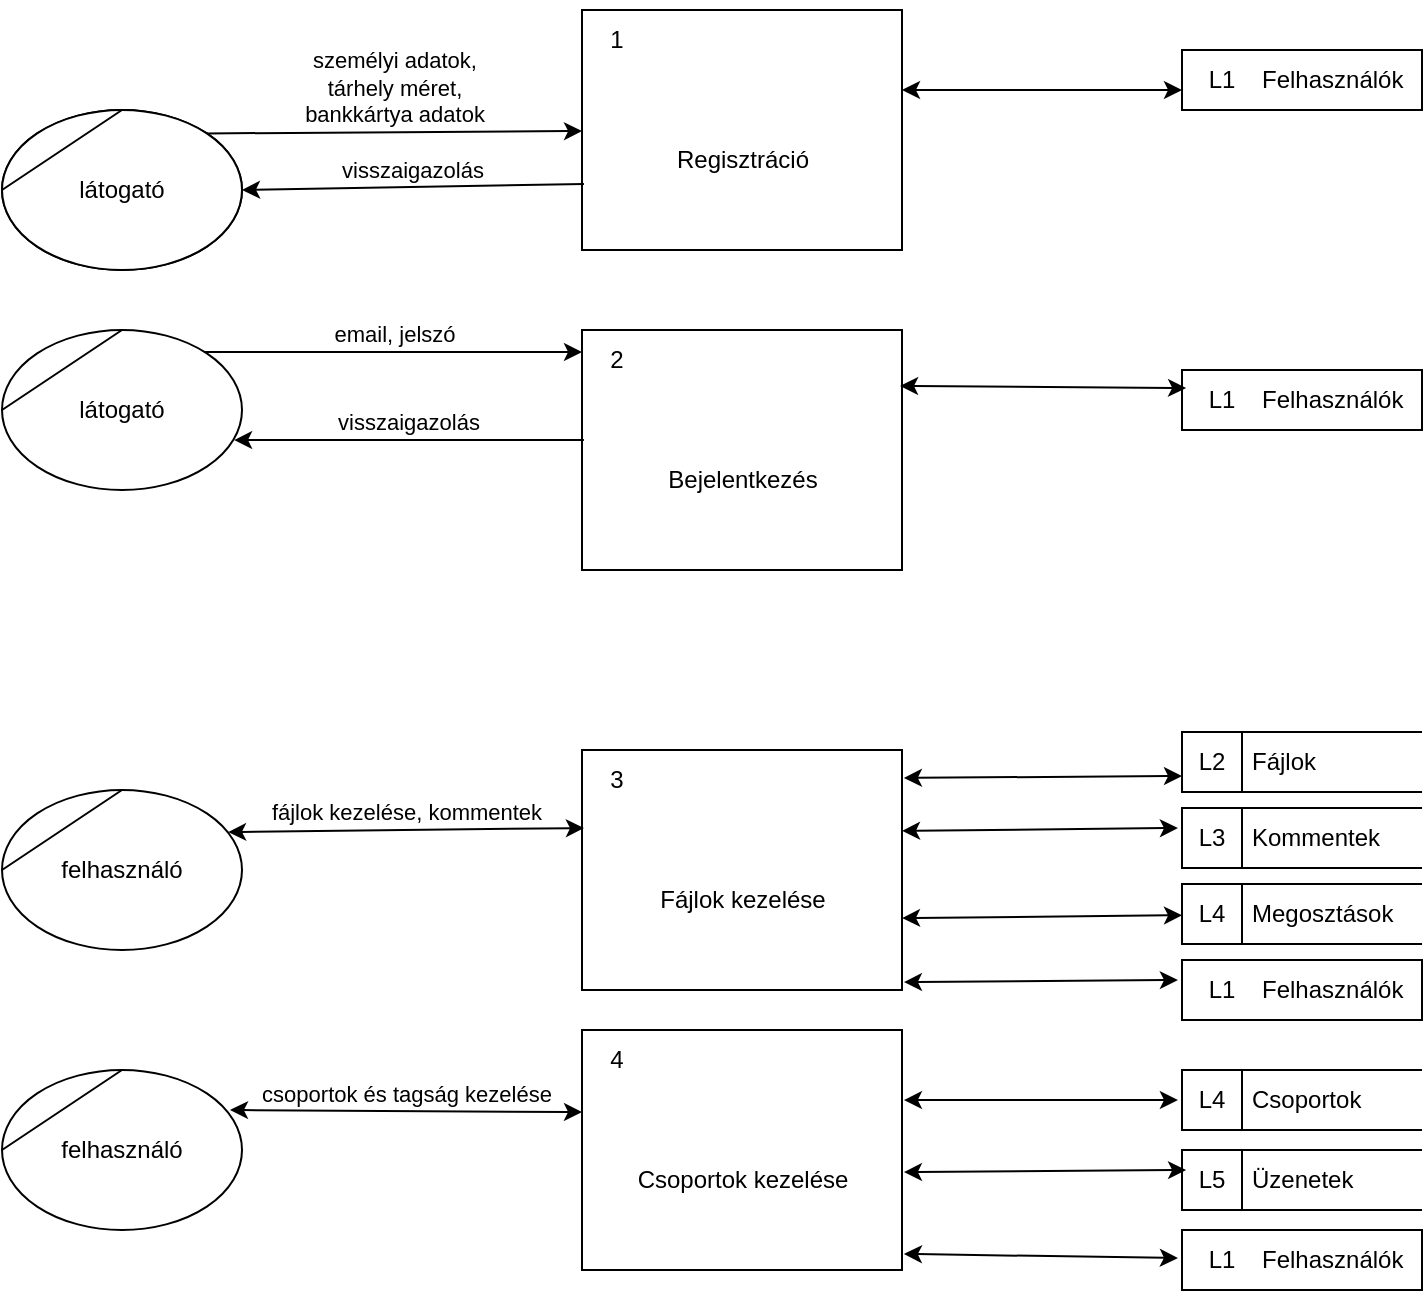 <mxfile version="20.8.20"><diagram name="Page-1" id="5MstzBTQBk5X5ulnRi4z"><mxGraphModel dx="1434" dy="795" grid="1" gridSize="10" guides="1" tooltips="1" connect="1" arrows="1" fold="1" page="1" pageScale="1" pageWidth="850" pageHeight="1100" math="0" shadow="0"><root><mxCell id="0"/><mxCell id="1" parent="0"/><mxCell id="oCixtssBKBC1Yn8-zzUK-3" value="Regisztráció" style="html=1;dashed=0;whitespace=wrap;shape=mxgraph.dfd.process;align=center;container=1;collapsible=0;spacingTop=30;" vertex="1" parent="1"><mxGeometry x="340" y="20" width="160" height="120" as="geometry"/></mxCell><mxCell id="oCixtssBKBC1Yn8-zzUK-4" value="1" style="text;html=1;strokeColor=none;fillColor=none;align=center;verticalAlign=middle;whiteSpace=wrap;rounded=0;movable=0;resizable=0;rotatable=0;cloneable=0;deletable=0;connectable=0;allowArrows=0;pointerEvents=1;" vertex="1" parent="oCixtssBKBC1Yn8-zzUK-3"><mxGeometry width="35" height="30" as="geometry"/></mxCell><mxCell id="oCixtssBKBC1Yn8-zzUK-5" value="" style="text;html=1;strokeColor=none;fillColor=none;align=left;verticalAlign=middle;whiteSpace=wrap;rounded=0;movable=0;resizable=0;connectable=0;allowArrows=0;rotatable=0;cloneable=0;deletable=0;spacingLeft=6;autosize=1;resizeWidth=0;" vertex="1" parent="oCixtssBKBC1Yn8-zzUK-3"><mxGeometry x="35" y="-5" width="50" height="40" as="geometry"/></mxCell><mxCell id="oCixtssBKBC1Yn8-zzUK-7" value="Bejelentkezés" style="html=1;dashed=0;whitespace=wrap;shape=mxgraph.dfd.process;align=center;container=1;collapsible=0;spacingTop=30;" vertex="1" parent="1"><mxGeometry x="340" y="180" width="160" height="120" as="geometry"/></mxCell><mxCell id="oCixtssBKBC1Yn8-zzUK-8" value="2" style="text;html=1;strokeColor=none;fillColor=none;align=center;verticalAlign=middle;whiteSpace=wrap;rounded=0;movable=0;resizable=0;rotatable=0;cloneable=0;deletable=0;connectable=0;allowArrows=0;pointerEvents=1;" vertex="1" parent="oCixtssBKBC1Yn8-zzUK-7"><mxGeometry width="35" height="30" as="geometry"/></mxCell><mxCell id="oCixtssBKBC1Yn8-zzUK-9" value="" style="text;html=1;strokeColor=none;fillColor=none;align=left;verticalAlign=middle;whiteSpace=wrap;rounded=0;movable=0;resizable=0;connectable=0;allowArrows=0;rotatable=0;cloneable=0;deletable=0;spacingLeft=6;autosize=1;resizeWidth=0;" vertex="1" parent="oCixtssBKBC1Yn8-zzUK-7"><mxGeometry x="35" y="-5" width="50" height="40" as="geometry"/></mxCell><mxCell id="oCixtssBKBC1Yn8-zzUK-11" value="személyi adatok,&lt;br&gt;tárhely méret,&lt;br&gt;bankkártya adatok" style="endArrow=classic;html=1;rounded=0;verticalAlign=bottom;exitX=1;exitY=0;exitDx=0;exitDy=0;" edge="1" parent="1" source="oCixtssBKBC1Yn8-zzUK-2" target="oCixtssBKBC1Yn8-zzUK-3"><mxGeometry width="50" height="50" relative="1" as="geometry"><mxPoint x="290" y="390" as="sourcePoint"/><mxPoint x="410" y="390" as="targetPoint"/></mxGeometry></mxCell><mxCell id="oCixtssBKBC1Yn8-zzUK-13" value="" style="group" vertex="1" connectable="0" parent="1"><mxGeometry x="50" y="70" width="120" height="80" as="geometry"/></mxCell><mxCell id="oCixtssBKBC1Yn8-zzUK-2" value="látogató" style="ellipse;whiteSpace=wrap;html=1;" vertex="1" parent="oCixtssBKBC1Yn8-zzUK-13"><mxGeometry width="120" height="80" as="geometry"/></mxCell><mxCell id="oCixtssBKBC1Yn8-zzUK-12" value="látogató" style="shape=stencil(tZRtjoMgEIZPw98GJR6gYXfvQe10nZQCAbYft99RNKlW7GajiTGZeeXhnZGBCRka5YCVvGHig5VlwTm9Kb5NYhUc1DElr8qjOmhISojenuGGx9gz0DTgMbaq+GR8T9+0j5C1NYYgaE0YKU86wRQaWsvvCdZv/xhFjvgXiOB7kynLyq+/Y3fVNuBiI79j7OB+db/rgceOi61+3Grg4v9YISmTO9xCHlR9/vb2xxxnzYDW6AK8OfLTeZzO66ynzM5CnqyHBUsn1DqN9UITnWoH/kUY5Iu9PtVUzRY1jx4IGk22K9UioSs+44+uvFxl3bKX1nTZdE12iV8=);whiteSpace=wrap;html=1;" vertex="1" parent="oCixtssBKBC1Yn8-zzUK-13"><mxGeometry width="120" height="80" as="geometry"/></mxCell><mxCell id="oCixtssBKBC1Yn8-zzUK-14" value="visszaigazolás" style="endArrow=classic;html=1;rounded=0;verticalAlign=bottom;entryX=1;entryY=0.5;entryDx=0;entryDy=0;exitX=0.006;exitY=0.725;exitDx=0;exitDy=0;exitPerimeter=0;" edge="1" parent="1" source="oCixtssBKBC1Yn8-zzUK-3" target="oCixtssBKBC1Yn8-zzUK-12"><mxGeometry width="50" height="50" relative="1" as="geometry"><mxPoint x="170" y="260" as="sourcePoint"/><mxPoint x="290" y="260" as="targetPoint"/></mxGeometry></mxCell><mxCell id="oCixtssBKBC1Yn8-zzUK-15" value="látogató" style="shape=stencil(tZRtjoMgEIZPw98GJR6gYXfvQe10nZQCAbYft99RNKlW7GajiTGZeeXhnZGBCRka5YCVvGHig5VlwTm9Kb5NYhUc1DElr8qjOmhISojenuGGx9gz0DTgMbaq+GR8T9+0j5C1NYYgaE0YKU86wRQaWsvvCdZv/xhFjvgXiOB7kynLyq+/Y3fVNuBiI79j7OB+db/rgceOi61+3Grg4v9YISmTO9xCHlR9/vb2xxxnzYDW6AK8OfLTeZzO66ynzM5CnqyHBUsn1DqN9UITnWoH/kUY5Iu9PtVUzRY1jx4IGk22K9UioSs+44+uvFxl3bKX1nTZdE12iV8=);whiteSpace=wrap;html=1;" vertex="1" parent="1"><mxGeometry x="50" y="180" width="120" height="80" as="geometry"/></mxCell><mxCell id="oCixtssBKBC1Yn8-zzUK-16" value="email, jelszó" style="endArrow=classic;html=1;rounded=0;verticalAlign=bottom;exitX=0.842;exitY=0.138;exitDx=0;exitDy=0;exitPerimeter=0;" edge="1" parent="1" source="oCixtssBKBC1Yn8-zzUK-15"><mxGeometry width="50" height="50" relative="1" as="geometry"><mxPoint x="200" y="210" as="sourcePoint"/><mxPoint x="340" y="191" as="targetPoint"/></mxGeometry></mxCell><mxCell id="oCixtssBKBC1Yn8-zzUK-19" value="Felhasználók" style="html=1;dashed=0;whitespace=wrap;shape=mxgraph.dfd.dataStoreID2;align=left;spacingLeft=38;container=1;collapsible=0;" vertex="1" parent="1"><mxGeometry x="640" y="40" width="120" height="30" as="geometry"/></mxCell><mxCell id="oCixtssBKBC1Yn8-zzUK-20" value="L1" style="text;html=1;strokeColor=none;fillColor=none;align=center;verticalAlign=middle;whiteSpace=wrap;rounded=0;connectable=0;allowArrows=0;movable=0;resizable=0;rotatable=0;cloneable=0;deletable=0;" vertex="1" parent="oCixtssBKBC1Yn8-zzUK-19"><mxGeometry x="5" width="30" height="30" as="geometry"/></mxCell><mxCell id="oCixtssBKBC1Yn8-zzUK-21" value="" style="endArrow=classic;startArrow=classic;html=1;rounded=0;verticalAlign=bottom;" edge="1" parent="1"><mxGeometry width="50" height="50" relative="1" as="geometry"><mxPoint x="500" y="60" as="sourcePoint"/><mxPoint x="640" y="60" as="targetPoint"/><mxPoint as="offset"/></mxGeometry></mxCell><mxCell id="oCixtssBKBC1Yn8-zzUK-24" value="Felhasználók" style="html=1;dashed=0;whitespace=wrap;shape=mxgraph.dfd.dataStoreID2;align=left;spacingLeft=38;container=1;collapsible=0;" vertex="1" parent="1"><mxGeometry x="640" y="200" width="120" height="30" as="geometry"/></mxCell><mxCell id="oCixtssBKBC1Yn8-zzUK-25" value="L1" style="text;html=1;strokeColor=none;fillColor=none;align=center;verticalAlign=middle;whiteSpace=wrap;rounded=0;connectable=0;allowArrows=0;movable=0;resizable=0;rotatable=0;cloneable=0;deletable=0;" vertex="1" parent="oCixtssBKBC1Yn8-zzUK-24"><mxGeometry x="5" width="30" height="30" as="geometry"/></mxCell><mxCell id="oCixtssBKBC1Yn8-zzUK-26" value="" style="endArrow=classic;startArrow=classic;html=1;rounded=0;verticalAlign=bottom;exitX=0.994;exitY=0.233;exitDx=0;exitDy=0;exitPerimeter=0;entryX=0.017;entryY=0.3;entryDx=0;entryDy=0;entryPerimeter=0;" edge="1" parent="1" source="oCixtssBKBC1Yn8-zzUK-7" target="oCixtssBKBC1Yn8-zzUK-24"><mxGeometry width="50" height="50" relative="1" as="geometry"><mxPoint x="500" y="210" as="sourcePoint"/><mxPoint x="640" y="210" as="targetPoint"/><mxPoint as="offset"/></mxGeometry></mxCell><mxCell id="oCixtssBKBC1Yn8-zzUK-27" value="felhasználó" style="shape=stencil(tZRtjoMgEIZPw98GJR6gYXfvQe10nZQCAbYft99RNKlW7GajiTGZeeXhnZGBCRka5YCVvGHig5VlwTm9Kb5NYhUc1DElr8qjOmhISojenuGGx9gz0DTgMbaq+GR8T9+0j5C1NYYgaE0YKU86wRQaWsvvCdZv/xhFjvgXiOB7kynLyq+/Y3fVNuBiI79j7OB+db/rgceOi61+3Grg4v9YISmTO9xCHlR9/vb2xxxnzYDW6AK8OfLTeZzO66ynzM5CnqyHBUsn1DqN9UITnWoH/kUY5Iu9PtVUzRY1jx4IGk22K9UioSs+44+uvFxl3bKX1nTZdE12iV8=);whiteSpace=wrap;html=1;" vertex="1" parent="1"><mxGeometry x="50" y="410" width="120" height="80" as="geometry"/></mxCell><mxCell id="oCixtssBKBC1Yn8-zzUK-28" value="Fájlok kezelése" style="html=1;dashed=0;whitespace=wrap;shape=mxgraph.dfd.process;align=center;container=1;collapsible=0;spacingTop=30;" vertex="1" parent="1"><mxGeometry x="340" y="390" width="160" height="120" as="geometry"/></mxCell><mxCell id="oCixtssBKBC1Yn8-zzUK-29" value="3" style="text;html=1;strokeColor=none;fillColor=none;align=center;verticalAlign=middle;whiteSpace=wrap;rounded=0;movable=0;resizable=0;rotatable=0;cloneable=0;deletable=0;connectable=0;allowArrows=0;pointerEvents=1;" vertex="1" parent="oCixtssBKBC1Yn8-zzUK-28"><mxGeometry width="35" height="30" as="geometry"/></mxCell><mxCell id="oCixtssBKBC1Yn8-zzUK-30" value="" style="text;html=1;strokeColor=none;fillColor=none;align=left;verticalAlign=middle;whiteSpace=wrap;rounded=0;movable=0;resizable=0;connectable=0;allowArrows=0;rotatable=0;cloneable=0;deletable=0;spacingLeft=6;autosize=1;resizeWidth=0;" vertex="1" parent="oCixtssBKBC1Yn8-zzUK-28"><mxGeometry x="35" y="-5" width="50" height="40" as="geometry"/></mxCell><mxCell id="oCixtssBKBC1Yn8-zzUK-31" value="fájlok kezelése, kommentek" style="endArrow=classic;html=1;rounded=0;verticalAlign=bottom;exitX=0.942;exitY=0.263;exitDx=0;exitDy=0;exitPerimeter=0;entryX=0.006;entryY=0.325;entryDx=0;entryDy=0;entryPerimeter=0;startArrow=classic;startFill=1;" edge="1" parent="1" source="oCixtssBKBC1Yn8-zzUK-27" target="oCixtssBKBC1Yn8-zzUK-28"><mxGeometry x="0.0" width="50" height="50" relative="1" as="geometry"><mxPoint x="161" y="201" as="sourcePoint"/><mxPoint x="350" y="201" as="targetPoint"/><mxPoint as="offset"/></mxGeometry></mxCell><mxCell id="oCixtssBKBC1Yn8-zzUK-36" value="Fájlok" style="html=1;dashed=0;whitespace=wrap;shape=mxgraph.dfd.dataStoreID;align=left;spacingLeft=33;container=1;collapsible=0;autosize=0;" vertex="1" parent="1"><mxGeometry x="640" y="381" width="120" height="30" as="geometry"/></mxCell><mxCell id="oCixtssBKBC1Yn8-zzUK-37" value="L2" style="text;html=1;strokeColor=none;fillColor=none;align=center;verticalAlign=middle;whiteSpace=wrap;rounded=0;movable=0;resizable=0;rotatable=0;cloneable=0;deletable=0;allowArrows=0;connectable=0;" vertex="1" parent="oCixtssBKBC1Yn8-zzUK-36"><mxGeometry width="30" height="30" as="geometry"/></mxCell><mxCell id="oCixtssBKBC1Yn8-zzUK-38" value="" style="endArrow=classic;html=1;rounded=0;verticalAlign=bottom;exitX=1.006;exitY=0.258;exitDx=0;exitDy=0;exitPerimeter=0;entryX=0;entryY=0.733;entryDx=0;entryDy=0;entryPerimeter=0;startArrow=classic;startFill=1;" edge="1" parent="1" target="oCixtssBKBC1Yn8-zzUK-36"><mxGeometry width="50" height="50" relative="1" as="geometry"><mxPoint x="500.96" y="403.96" as="sourcePoint"/><mxPoint x="718" y="432" as="targetPoint"/></mxGeometry></mxCell><mxCell id="oCixtssBKBC1Yn8-zzUK-39" value="Kommentek" style="html=1;dashed=0;whitespace=wrap;shape=mxgraph.dfd.dataStoreID;align=left;spacingLeft=33;container=1;collapsible=0;autosize=0;" vertex="1" parent="1"><mxGeometry x="640" y="419" width="120" height="30" as="geometry"/></mxCell><mxCell id="oCixtssBKBC1Yn8-zzUK-40" value="L3" style="text;html=1;strokeColor=none;fillColor=none;align=center;verticalAlign=middle;whiteSpace=wrap;rounded=0;movable=0;resizable=0;rotatable=0;cloneable=0;deletable=0;allowArrows=0;connectable=0;" vertex="1" parent="oCixtssBKBC1Yn8-zzUK-39"><mxGeometry width="30" height="30" as="geometry"/></mxCell><mxCell id="oCixtssBKBC1Yn8-zzUK-41" value="Megosztások" style="html=1;dashed=0;whitespace=wrap;shape=mxgraph.dfd.dataStoreID;align=left;spacingLeft=33;container=1;collapsible=0;autosize=0;" vertex="1" parent="1"><mxGeometry x="640" y="457" width="120" height="30" as="geometry"/></mxCell><mxCell id="oCixtssBKBC1Yn8-zzUK-42" value="L4" style="text;html=1;strokeColor=none;fillColor=none;align=center;verticalAlign=middle;whiteSpace=wrap;rounded=0;movable=0;resizable=0;rotatable=0;cloneable=0;deletable=0;allowArrows=0;connectable=0;" vertex="1" parent="oCixtssBKBC1Yn8-zzUK-41"><mxGeometry width="30" height="30" as="geometry"/></mxCell><mxCell id="oCixtssBKBC1Yn8-zzUK-43" value="" style="endArrow=classic;html=1;rounded=0;verticalAlign=bottom;startArrow=classic;startFill=1;entryX=-0.017;entryY=0.333;entryDx=0;entryDy=0;entryPerimeter=0;" edge="1" parent="1" target="oCixtssBKBC1Yn8-zzUK-39"><mxGeometry width="50" height="50" relative="1" as="geometry"><mxPoint x="500" y="430.429" as="sourcePoint"/><mxPoint x="650" y="409" as="targetPoint"/></mxGeometry></mxCell><mxCell id="oCixtssBKBC1Yn8-zzUK-44" value="" style="endArrow=classic;html=1;rounded=0;verticalAlign=bottom;startArrow=classic;startFill=1;exitX=1;exitY=0.892;exitDx=0;exitDy=0;exitPerimeter=0;" edge="1" parent="1" target="oCixtssBKBC1Yn8-zzUK-41"><mxGeometry width="50" height="50" relative="1" as="geometry"><mxPoint x="500" y="474.04" as="sourcePoint"/><mxPoint x="660" y="417" as="targetPoint"/></mxGeometry></mxCell><mxCell id="oCixtssBKBC1Yn8-zzUK-45" value="Csoportok kezelése" style="html=1;dashed=0;whitespace=wrap;shape=mxgraph.dfd.process;align=center;container=1;collapsible=0;spacingTop=30;" vertex="1" parent="1"><mxGeometry x="340" y="530" width="160" height="120" as="geometry"/></mxCell><mxCell id="oCixtssBKBC1Yn8-zzUK-46" value="4" style="text;html=1;strokeColor=none;fillColor=none;align=center;verticalAlign=middle;whiteSpace=wrap;rounded=0;movable=0;resizable=0;rotatable=0;cloneable=0;deletable=0;connectable=0;allowArrows=0;pointerEvents=1;" vertex="1" parent="oCixtssBKBC1Yn8-zzUK-45"><mxGeometry width="35" height="30" as="geometry"/></mxCell><mxCell id="oCixtssBKBC1Yn8-zzUK-47" value="" style="text;html=1;strokeColor=none;fillColor=none;align=left;verticalAlign=middle;whiteSpace=wrap;rounded=0;movable=0;resizable=0;connectable=0;allowArrows=0;rotatable=0;cloneable=0;deletable=0;spacingLeft=6;autosize=1;resizeWidth=0;" vertex="1" parent="oCixtssBKBC1Yn8-zzUK-45"><mxGeometry x="35" y="-5" width="50" height="40" as="geometry"/></mxCell><mxCell id="oCixtssBKBC1Yn8-zzUK-48" value="felhasználó" style="shape=stencil(tZRtjoMgEIZPw98GJR6gYXfvQe10nZQCAbYft99RNKlW7GajiTGZeeXhnZGBCRka5YCVvGHig5VlwTm9Kb5NYhUc1DElr8qjOmhISojenuGGx9gz0DTgMbaq+GR8T9+0j5C1NYYgaE0YKU86wRQaWsvvCdZv/xhFjvgXiOB7kynLyq+/Y3fVNuBiI79j7OB+db/rgceOi61+3Grg4v9YISmTO9xCHlR9/vb2xxxnzYDW6AK8OfLTeZzO66ynzM5CnqyHBUsn1DqN9UITnWoH/kUY5Iu9PtVUzRY1jx4IGk22K9UioSs+44+uvFxl3bKX1nTZdE12iV8=);whiteSpace=wrap;html=1;" vertex="1" parent="1"><mxGeometry x="50" y="550" width="120" height="80" as="geometry"/></mxCell><mxCell id="oCixtssBKBC1Yn8-zzUK-50" value="csoportok és tagság kezelése" style="endArrow=classic;html=1;rounded=0;verticalAlign=bottom;exitX=0.95;exitY=0.25;exitDx=0;exitDy=0;exitPerimeter=0;entryX=0;entryY=0.342;entryDx=0;entryDy=0;entryPerimeter=0;startArrow=classic;startFill=1;" edge="1" parent="1" source="oCixtssBKBC1Yn8-zzUK-48" target="oCixtssBKBC1Yn8-zzUK-45"><mxGeometry width="50" height="50" relative="1" as="geometry"><mxPoint x="173" y="441" as="sourcePoint"/><mxPoint x="351" y="439" as="targetPoint"/></mxGeometry></mxCell><mxCell id="oCixtssBKBC1Yn8-zzUK-51" value="Csoportok" style="html=1;dashed=0;whitespace=wrap;shape=mxgraph.dfd.dataStoreID;align=left;spacingLeft=33;container=1;collapsible=0;autosize=0;" vertex="1" parent="1"><mxGeometry x="640" y="550" width="120" height="30" as="geometry"/></mxCell><mxCell id="oCixtssBKBC1Yn8-zzUK-52" value="L4" style="text;html=1;strokeColor=none;fillColor=none;align=center;verticalAlign=middle;whiteSpace=wrap;rounded=0;movable=0;resizable=0;rotatable=0;cloneable=0;deletable=0;allowArrows=0;connectable=0;" vertex="1" parent="oCixtssBKBC1Yn8-zzUK-51"><mxGeometry width="30" height="30" as="geometry"/></mxCell><mxCell id="oCixtssBKBC1Yn8-zzUK-53" value="Felhasználók" style="html=1;dashed=0;whitespace=wrap;shape=mxgraph.dfd.dataStoreID2;align=left;spacingLeft=38;container=1;collapsible=0;" vertex="1" parent="1"><mxGeometry x="640" y="495" width="120" height="30" as="geometry"/></mxCell><mxCell id="oCixtssBKBC1Yn8-zzUK-54" value="L1" style="text;html=1;strokeColor=none;fillColor=none;align=center;verticalAlign=middle;whiteSpace=wrap;rounded=0;connectable=0;allowArrows=0;movable=0;resizable=0;rotatable=0;cloneable=0;deletable=0;" vertex="1" parent="oCixtssBKBC1Yn8-zzUK-53"><mxGeometry x="5" width="30" height="30" as="geometry"/></mxCell><mxCell id="oCixtssBKBC1Yn8-zzUK-55" value="" style="endArrow=classic;html=1;rounded=0;verticalAlign=bottom;startArrow=classic;startFill=1;exitX=1.006;exitY=0.967;exitDx=0;exitDy=0;exitPerimeter=0;entryX=-0.017;entryY=0.333;entryDx=0;entryDy=0;entryPerimeter=0;" edge="1" parent="1" source="oCixtssBKBC1Yn8-zzUK-28" target="oCixtssBKBC1Yn8-zzUK-53"><mxGeometry width="50" height="50" relative="1" as="geometry"><mxPoint x="510" y="484.04" as="sourcePoint"/><mxPoint x="650" y="483" as="targetPoint"/></mxGeometry></mxCell><mxCell id="oCixtssBKBC1Yn8-zzUK-56" value="Felhasználók" style="html=1;dashed=0;whitespace=wrap;shape=mxgraph.dfd.dataStoreID2;align=left;spacingLeft=38;container=1;collapsible=0;" vertex="1" parent="1"><mxGeometry x="640" y="630" width="120" height="30" as="geometry"/></mxCell><mxCell id="oCixtssBKBC1Yn8-zzUK-57" value="L1" style="text;html=1;strokeColor=none;fillColor=none;align=center;verticalAlign=middle;whiteSpace=wrap;rounded=0;connectable=0;allowArrows=0;movable=0;resizable=0;rotatable=0;cloneable=0;deletable=0;" vertex="1" parent="oCixtssBKBC1Yn8-zzUK-56"><mxGeometry x="5" width="30" height="30" as="geometry"/></mxCell><mxCell id="oCixtssBKBC1Yn8-zzUK-58" value="" style="endArrow=classic;html=1;rounded=0;verticalAlign=bottom;startArrow=classic;startFill=1;exitX=1.006;exitY=0.292;exitDx=0;exitDy=0;exitPerimeter=0;entryX=-0.017;entryY=0.5;entryDx=0;entryDy=0;entryPerimeter=0;" edge="1" parent="1" source="oCixtssBKBC1Yn8-zzUK-45" target="oCixtssBKBC1Yn8-zzUK-51"><mxGeometry width="50" height="50" relative="1" as="geometry"><mxPoint x="520" y="494.04" as="sourcePoint"/><mxPoint x="660" y="493" as="targetPoint"/></mxGeometry></mxCell><mxCell id="oCixtssBKBC1Yn8-zzUK-59" value="" style="endArrow=classic;html=1;rounded=0;verticalAlign=bottom;startArrow=classic;startFill=1;entryX=-0.017;entryY=0.467;entryDx=0;entryDy=0;entryPerimeter=0;exitX=1.006;exitY=0.933;exitDx=0;exitDy=0;exitPerimeter=0;" edge="1" parent="1" source="oCixtssBKBC1Yn8-zzUK-45" target="oCixtssBKBC1Yn8-zzUK-56"><mxGeometry width="50" height="50" relative="1" as="geometry"><mxPoint x="530" y="504.04" as="sourcePoint"/><mxPoint x="670" y="503" as="targetPoint"/></mxGeometry></mxCell><mxCell id="oCixtssBKBC1Yn8-zzUK-60" value="visszaigazolás" style="endArrow=classic;html=1;rounded=0;verticalAlign=bottom;entryX=0.967;entryY=0.688;entryDx=0;entryDy=0;exitX=0.006;exitY=0.458;exitDx=0;exitDy=0;exitPerimeter=0;entryPerimeter=0;" edge="1" parent="1" source="oCixtssBKBC1Yn8-zzUK-7" target="oCixtssBKBC1Yn8-zzUK-15"><mxGeometry width="50" height="50" relative="1" as="geometry"><mxPoint x="351" y="117" as="sourcePoint"/><mxPoint x="180" y="120" as="targetPoint"/></mxGeometry></mxCell><mxCell id="oCixtssBKBC1Yn8-zzUK-61" value="Üzenetek" style="html=1;dashed=0;whitespace=wrap;shape=mxgraph.dfd.dataStoreID;align=left;spacingLeft=33;container=1;collapsible=0;autosize=0;" vertex="1" parent="1"><mxGeometry x="640" y="590" width="120" height="30" as="geometry"/></mxCell><mxCell id="oCixtssBKBC1Yn8-zzUK-62" value="L5" style="text;html=1;strokeColor=none;fillColor=none;align=center;verticalAlign=middle;whiteSpace=wrap;rounded=0;movable=0;resizable=0;rotatable=0;cloneable=0;deletable=0;allowArrows=0;connectable=0;" vertex="1" parent="oCixtssBKBC1Yn8-zzUK-61"><mxGeometry width="30" height="30" as="geometry"/></mxCell><mxCell id="oCixtssBKBC1Yn8-zzUK-63" value="" style="endArrow=classic;html=1;rounded=0;verticalAlign=bottom;startArrow=classic;startFill=1;entryX=0.017;entryY=0.333;entryDx=0;entryDy=0;entryPerimeter=0;exitX=1.006;exitY=0.592;exitDx=0;exitDy=0;exitPerimeter=0;" edge="1" parent="1" source="oCixtssBKBC1Yn8-zzUK-45" target="oCixtssBKBC1Yn8-zzUK-61"><mxGeometry width="50" height="50" relative="1" as="geometry"><mxPoint x="511" y="652" as="sourcePoint"/><mxPoint x="648" y="654" as="targetPoint"/></mxGeometry></mxCell></root></mxGraphModel></diagram></mxfile>